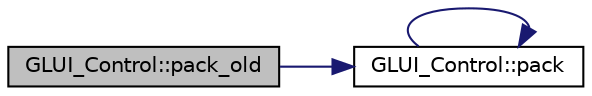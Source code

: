 digraph "GLUI_Control::pack_old"
{
  edge [fontname="Helvetica",fontsize="10",labelfontname="Helvetica",labelfontsize="10"];
  node [fontname="Helvetica",fontsize="10",shape=record];
  rankdir="LR";
  Node1 [label="GLUI_Control::pack_old",height=0.2,width=0.4,color="black", fillcolor="grey75", style="filled", fontcolor="black"];
  Node1 -> Node2 [color="midnightblue",fontsize="10",style="solid",fontname="Helvetica"];
  Node2 [label="GLUI_Control::pack",height=0.2,width=0.4,color="black", fillcolor="white", style="filled",URL="$class_g_l_u_i___control.html#a55b244224a7446e7254a9d3b468d4925"];
  Node2 -> Node2 [color="midnightblue",fontsize="10",style="solid",fontname="Helvetica"];
}
